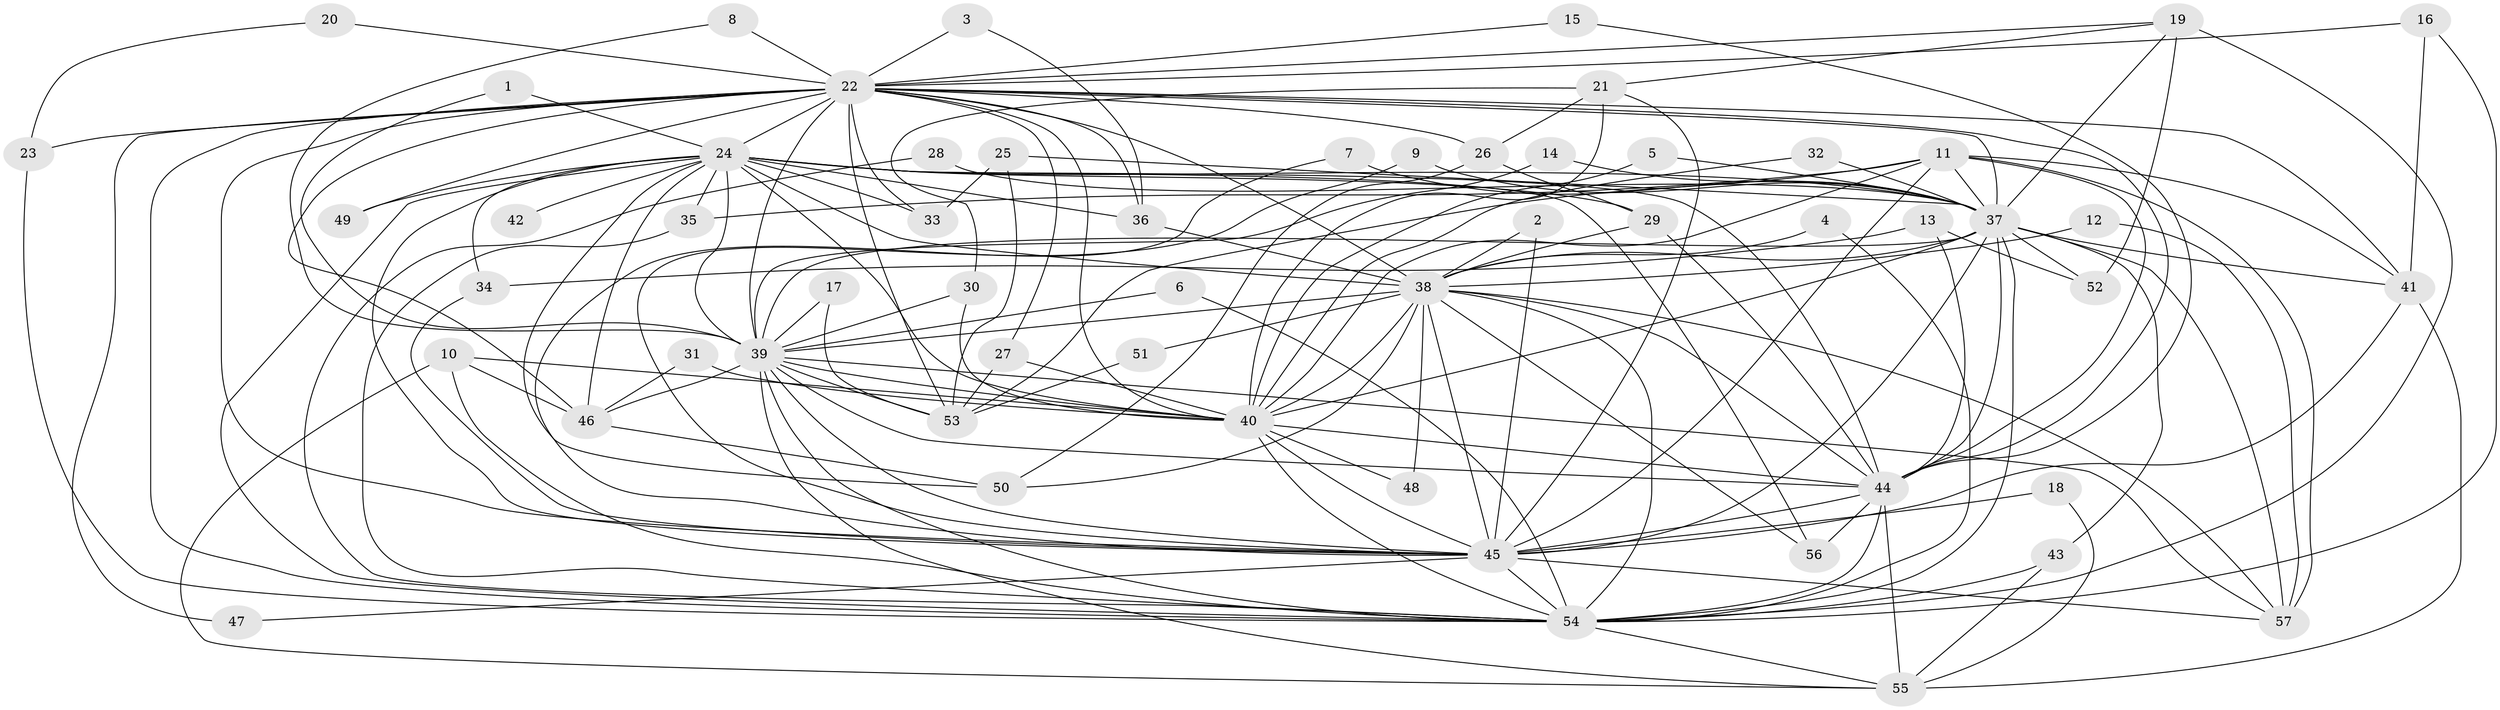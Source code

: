 // original degree distribution, {19: 0.017543859649122806, 22: 0.017543859649122806, 20: 0.008771929824561403, 24: 0.008771929824561403, 21: 0.017543859649122806, 27: 0.008771929824561403, 23: 0.008771929824561403, 6: 0.03508771929824561, 3: 0.19298245614035087, 4: 0.09649122807017543, 2: 0.543859649122807, 8: 0.008771929824561403, 5: 0.02631578947368421, 7: 0.008771929824561403}
// Generated by graph-tools (version 1.1) at 2025/49/03/09/25 03:49:33]
// undirected, 57 vertices, 159 edges
graph export_dot {
graph [start="1"]
  node [color=gray90,style=filled];
  1;
  2;
  3;
  4;
  5;
  6;
  7;
  8;
  9;
  10;
  11;
  12;
  13;
  14;
  15;
  16;
  17;
  18;
  19;
  20;
  21;
  22;
  23;
  24;
  25;
  26;
  27;
  28;
  29;
  30;
  31;
  32;
  33;
  34;
  35;
  36;
  37;
  38;
  39;
  40;
  41;
  42;
  43;
  44;
  45;
  46;
  47;
  48;
  49;
  50;
  51;
  52;
  53;
  54;
  55;
  56;
  57;
  1 -- 24 [weight=1.0];
  1 -- 39 [weight=1.0];
  2 -- 38 [weight=1.0];
  2 -- 45 [weight=1.0];
  3 -- 22 [weight=1.0];
  3 -- 36 [weight=1.0];
  4 -- 38 [weight=1.0];
  4 -- 54 [weight=1.0];
  5 -- 37 [weight=1.0];
  5 -- 40 [weight=1.0];
  6 -- 39 [weight=1.0];
  6 -- 54 [weight=1.0];
  7 -- 37 [weight=1.0];
  7 -- 45 [weight=1.0];
  8 -- 22 [weight=1.0];
  8 -- 39 [weight=1.0];
  9 -- 37 [weight=1.0];
  9 -- 45 [weight=1.0];
  10 -- 40 [weight=1.0];
  10 -- 46 [weight=1.0];
  10 -- 54 [weight=1.0];
  10 -- 55 [weight=1.0];
  11 -- 35 [weight=1.0];
  11 -- 37 [weight=1.0];
  11 -- 40 [weight=1.0];
  11 -- 41 [weight=1.0];
  11 -- 44 [weight=2.0];
  11 -- 45 [weight=1.0];
  11 -- 53 [weight=1.0];
  11 -- 57 [weight=1.0];
  12 -- 38 [weight=1.0];
  12 -- 57 [weight=1.0];
  13 -- 34 [weight=1.0];
  13 -- 44 [weight=1.0];
  13 -- 52 [weight=1.0];
  14 -- 37 [weight=1.0];
  14 -- 39 [weight=1.0];
  15 -- 22 [weight=1.0];
  15 -- 44 [weight=1.0];
  16 -- 22 [weight=1.0];
  16 -- 41 [weight=1.0];
  16 -- 54 [weight=1.0];
  17 -- 39 [weight=1.0];
  17 -- 53 [weight=1.0];
  18 -- 45 [weight=1.0];
  18 -- 55 [weight=1.0];
  19 -- 21 [weight=1.0];
  19 -- 22 [weight=1.0];
  19 -- 37 [weight=1.0];
  19 -- 52 [weight=1.0];
  19 -- 54 [weight=1.0];
  20 -- 22 [weight=1.0];
  20 -- 23 [weight=1.0];
  21 -- 26 [weight=1.0];
  21 -- 30 [weight=1.0];
  21 -- 40 [weight=1.0];
  21 -- 45 [weight=1.0];
  22 -- 23 [weight=2.0];
  22 -- 24 [weight=2.0];
  22 -- 26 [weight=1.0];
  22 -- 27 [weight=1.0];
  22 -- 33 [weight=1.0];
  22 -- 36 [weight=1.0];
  22 -- 37 [weight=3.0];
  22 -- 38 [weight=3.0];
  22 -- 39 [weight=2.0];
  22 -- 40 [weight=2.0];
  22 -- 41 [weight=1.0];
  22 -- 44 [weight=2.0];
  22 -- 45 [weight=2.0];
  22 -- 46 [weight=1.0];
  22 -- 47 [weight=2.0];
  22 -- 49 [weight=2.0];
  22 -- 53 [weight=1.0];
  22 -- 54 [weight=2.0];
  23 -- 54 [weight=1.0];
  24 -- 29 [weight=1.0];
  24 -- 33 [weight=1.0];
  24 -- 34 [weight=1.0];
  24 -- 35 [weight=1.0];
  24 -- 36 [weight=1.0];
  24 -- 37 [weight=1.0];
  24 -- 38 [weight=2.0];
  24 -- 39 [weight=1.0];
  24 -- 40 [weight=2.0];
  24 -- 42 [weight=1.0];
  24 -- 44 [weight=2.0];
  24 -- 45 [weight=1.0];
  24 -- 46 [weight=1.0];
  24 -- 49 [weight=1.0];
  24 -- 50 [weight=1.0];
  24 -- 54 [weight=2.0];
  24 -- 56 [weight=1.0];
  25 -- 33 [weight=1.0];
  25 -- 37 [weight=1.0];
  25 -- 53 [weight=1.0];
  26 -- 29 [weight=1.0];
  26 -- 50 [weight=1.0];
  27 -- 40 [weight=1.0];
  27 -- 53 [weight=1.0];
  28 -- 37 [weight=1.0];
  28 -- 54 [weight=1.0];
  29 -- 38 [weight=1.0];
  29 -- 44 [weight=1.0];
  30 -- 39 [weight=1.0];
  30 -- 40 [weight=1.0];
  31 -- 40 [weight=1.0];
  31 -- 46 [weight=1.0];
  32 -- 37 [weight=1.0];
  32 -- 40 [weight=1.0];
  34 -- 45 [weight=1.0];
  35 -- 54 [weight=1.0];
  36 -- 38 [weight=1.0];
  37 -- 38 [weight=1.0];
  37 -- 39 [weight=1.0];
  37 -- 40 [weight=1.0];
  37 -- 41 [weight=1.0];
  37 -- 43 [weight=1.0];
  37 -- 44 [weight=1.0];
  37 -- 45 [weight=2.0];
  37 -- 52 [weight=1.0];
  37 -- 54 [weight=2.0];
  37 -- 57 [weight=2.0];
  38 -- 39 [weight=1.0];
  38 -- 40 [weight=1.0];
  38 -- 44 [weight=1.0];
  38 -- 45 [weight=1.0];
  38 -- 48 [weight=1.0];
  38 -- 50 [weight=1.0];
  38 -- 51 [weight=1.0];
  38 -- 54 [weight=2.0];
  38 -- 56 [weight=1.0];
  38 -- 57 [weight=1.0];
  39 -- 40 [weight=1.0];
  39 -- 44 [weight=2.0];
  39 -- 45 [weight=2.0];
  39 -- 46 [weight=1.0];
  39 -- 53 [weight=1.0];
  39 -- 54 [weight=1.0];
  39 -- 55 [weight=1.0];
  39 -- 57 [weight=1.0];
  40 -- 44 [weight=2.0];
  40 -- 45 [weight=1.0];
  40 -- 48 [weight=1.0];
  40 -- 54 [weight=1.0];
  41 -- 45 [weight=1.0];
  41 -- 55 [weight=1.0];
  43 -- 54 [weight=1.0];
  43 -- 55 [weight=1.0];
  44 -- 45 [weight=1.0];
  44 -- 54 [weight=2.0];
  44 -- 55 [weight=1.0];
  44 -- 56 [weight=1.0];
  45 -- 47 [weight=1.0];
  45 -- 54 [weight=2.0];
  45 -- 57 [weight=1.0];
  46 -- 50 [weight=1.0];
  51 -- 53 [weight=1.0];
  54 -- 55 [weight=1.0];
}

